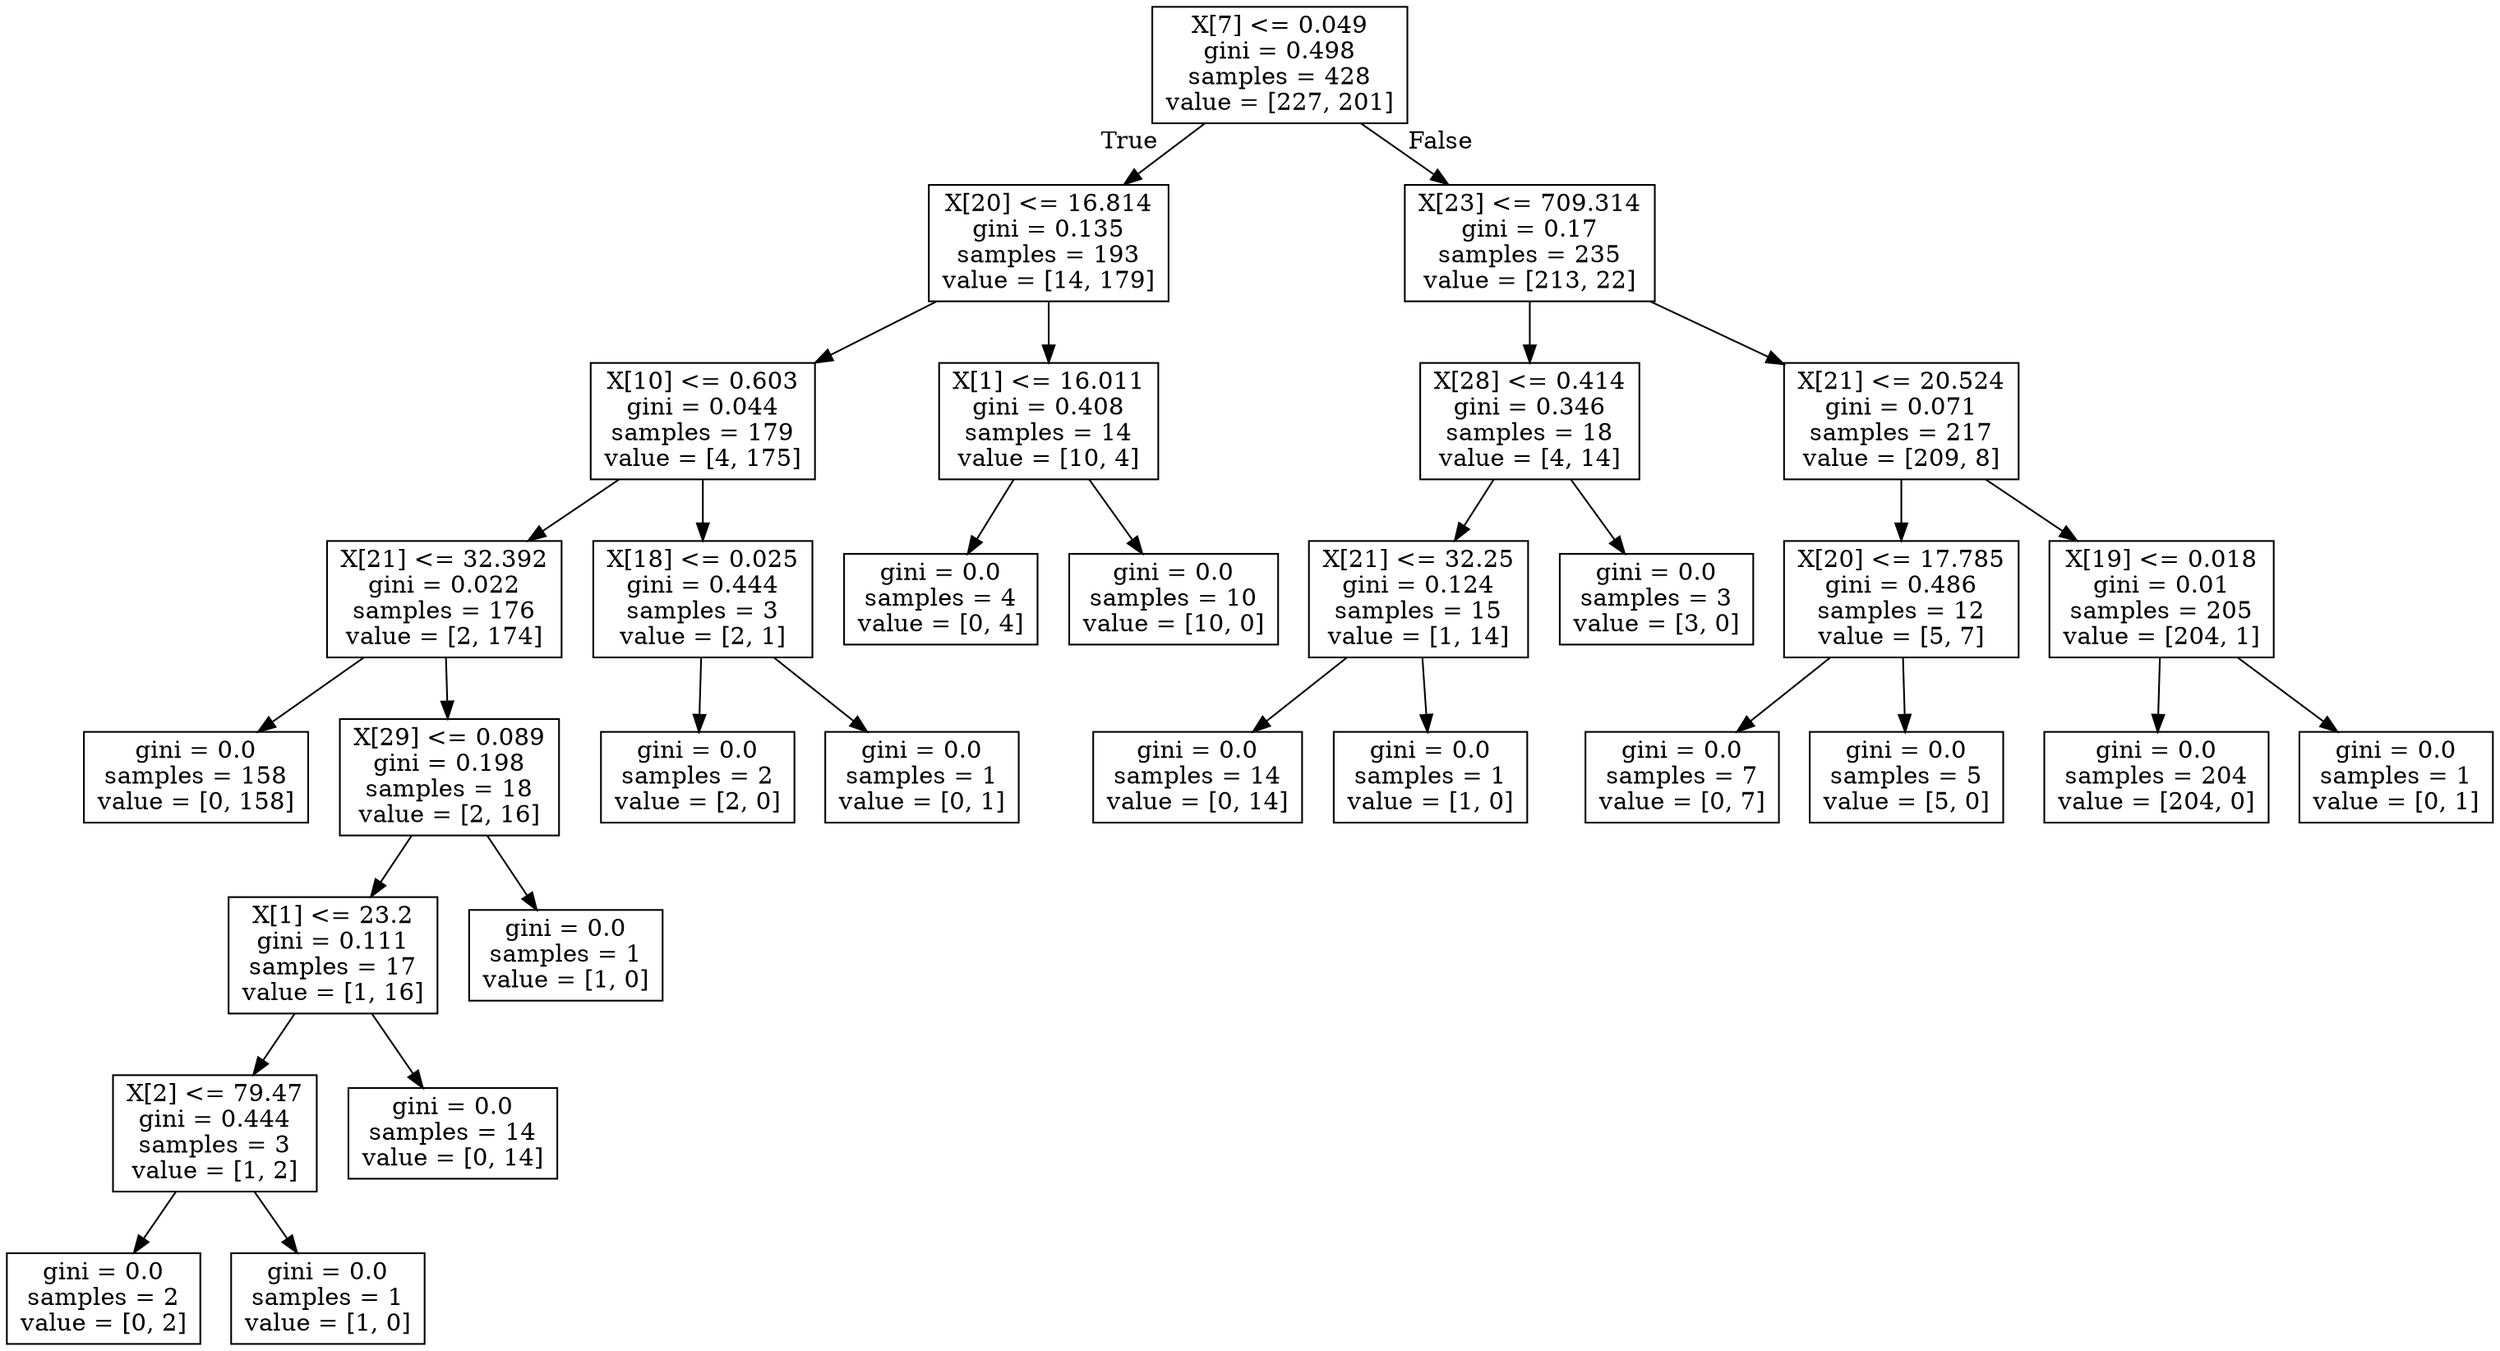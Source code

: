 digraph Tree {
node [shape=box] ;
0 [label="X[7] <= 0.049\ngini = 0.498\nsamples = 428\nvalue = [227, 201]"] ;
1 [label="X[20] <= 16.814\ngini = 0.135\nsamples = 193\nvalue = [14, 179]"] ;
0 -> 1 [labeldistance=2.5, labelangle=45, headlabel="True"] ;
2 [label="X[10] <= 0.603\ngini = 0.044\nsamples = 179\nvalue = [4, 175]"] ;
1 -> 2 ;
3 [label="X[21] <= 32.392\ngini = 0.022\nsamples = 176\nvalue = [2, 174]"] ;
2 -> 3 ;
4 [label="gini = 0.0\nsamples = 158\nvalue = [0, 158]"] ;
3 -> 4 ;
5 [label="X[29] <= 0.089\ngini = 0.198\nsamples = 18\nvalue = [2, 16]"] ;
3 -> 5 ;
6 [label="X[1] <= 23.2\ngini = 0.111\nsamples = 17\nvalue = [1, 16]"] ;
5 -> 6 ;
7 [label="X[2] <= 79.47\ngini = 0.444\nsamples = 3\nvalue = [1, 2]"] ;
6 -> 7 ;
8 [label="gini = 0.0\nsamples = 2\nvalue = [0, 2]"] ;
7 -> 8 ;
9 [label="gini = 0.0\nsamples = 1\nvalue = [1, 0]"] ;
7 -> 9 ;
10 [label="gini = 0.0\nsamples = 14\nvalue = [0, 14]"] ;
6 -> 10 ;
11 [label="gini = 0.0\nsamples = 1\nvalue = [1, 0]"] ;
5 -> 11 ;
12 [label="X[18] <= 0.025\ngini = 0.444\nsamples = 3\nvalue = [2, 1]"] ;
2 -> 12 ;
13 [label="gini = 0.0\nsamples = 2\nvalue = [2, 0]"] ;
12 -> 13 ;
14 [label="gini = 0.0\nsamples = 1\nvalue = [0, 1]"] ;
12 -> 14 ;
15 [label="X[1] <= 16.011\ngini = 0.408\nsamples = 14\nvalue = [10, 4]"] ;
1 -> 15 ;
16 [label="gini = 0.0\nsamples = 4\nvalue = [0, 4]"] ;
15 -> 16 ;
17 [label="gini = 0.0\nsamples = 10\nvalue = [10, 0]"] ;
15 -> 17 ;
18 [label="X[23] <= 709.314\ngini = 0.17\nsamples = 235\nvalue = [213, 22]"] ;
0 -> 18 [labeldistance=2.5, labelangle=-45, headlabel="False"] ;
19 [label="X[28] <= 0.414\ngini = 0.346\nsamples = 18\nvalue = [4, 14]"] ;
18 -> 19 ;
20 [label="X[21] <= 32.25\ngini = 0.124\nsamples = 15\nvalue = [1, 14]"] ;
19 -> 20 ;
21 [label="gini = 0.0\nsamples = 14\nvalue = [0, 14]"] ;
20 -> 21 ;
22 [label="gini = 0.0\nsamples = 1\nvalue = [1, 0]"] ;
20 -> 22 ;
23 [label="gini = 0.0\nsamples = 3\nvalue = [3, 0]"] ;
19 -> 23 ;
24 [label="X[21] <= 20.524\ngini = 0.071\nsamples = 217\nvalue = [209, 8]"] ;
18 -> 24 ;
25 [label="X[20] <= 17.785\ngini = 0.486\nsamples = 12\nvalue = [5, 7]"] ;
24 -> 25 ;
26 [label="gini = 0.0\nsamples = 7\nvalue = [0, 7]"] ;
25 -> 26 ;
27 [label="gini = 0.0\nsamples = 5\nvalue = [5, 0]"] ;
25 -> 27 ;
28 [label="X[19] <= 0.018\ngini = 0.01\nsamples = 205\nvalue = [204, 1]"] ;
24 -> 28 ;
29 [label="gini = 0.0\nsamples = 204\nvalue = [204, 0]"] ;
28 -> 29 ;
30 [label="gini = 0.0\nsamples = 1\nvalue = [0, 1]"] ;
28 -> 30 ;
}